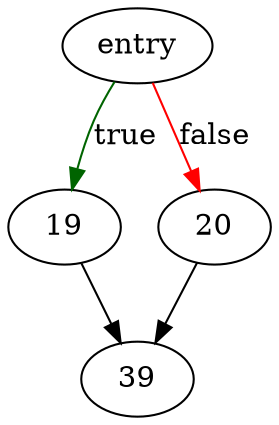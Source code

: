 digraph "sqlite3VdbeSorterRowkey" {
	// Node definitions.
	2 [label=entry];
	19;
	20;
	39;

	// Edge definitions.
	2 -> 19 [
		color=darkgreen
		label=true
	];
	2 -> 20 [
		color=red
		label=false
	];
	19 -> 39;
	20 -> 39;
}